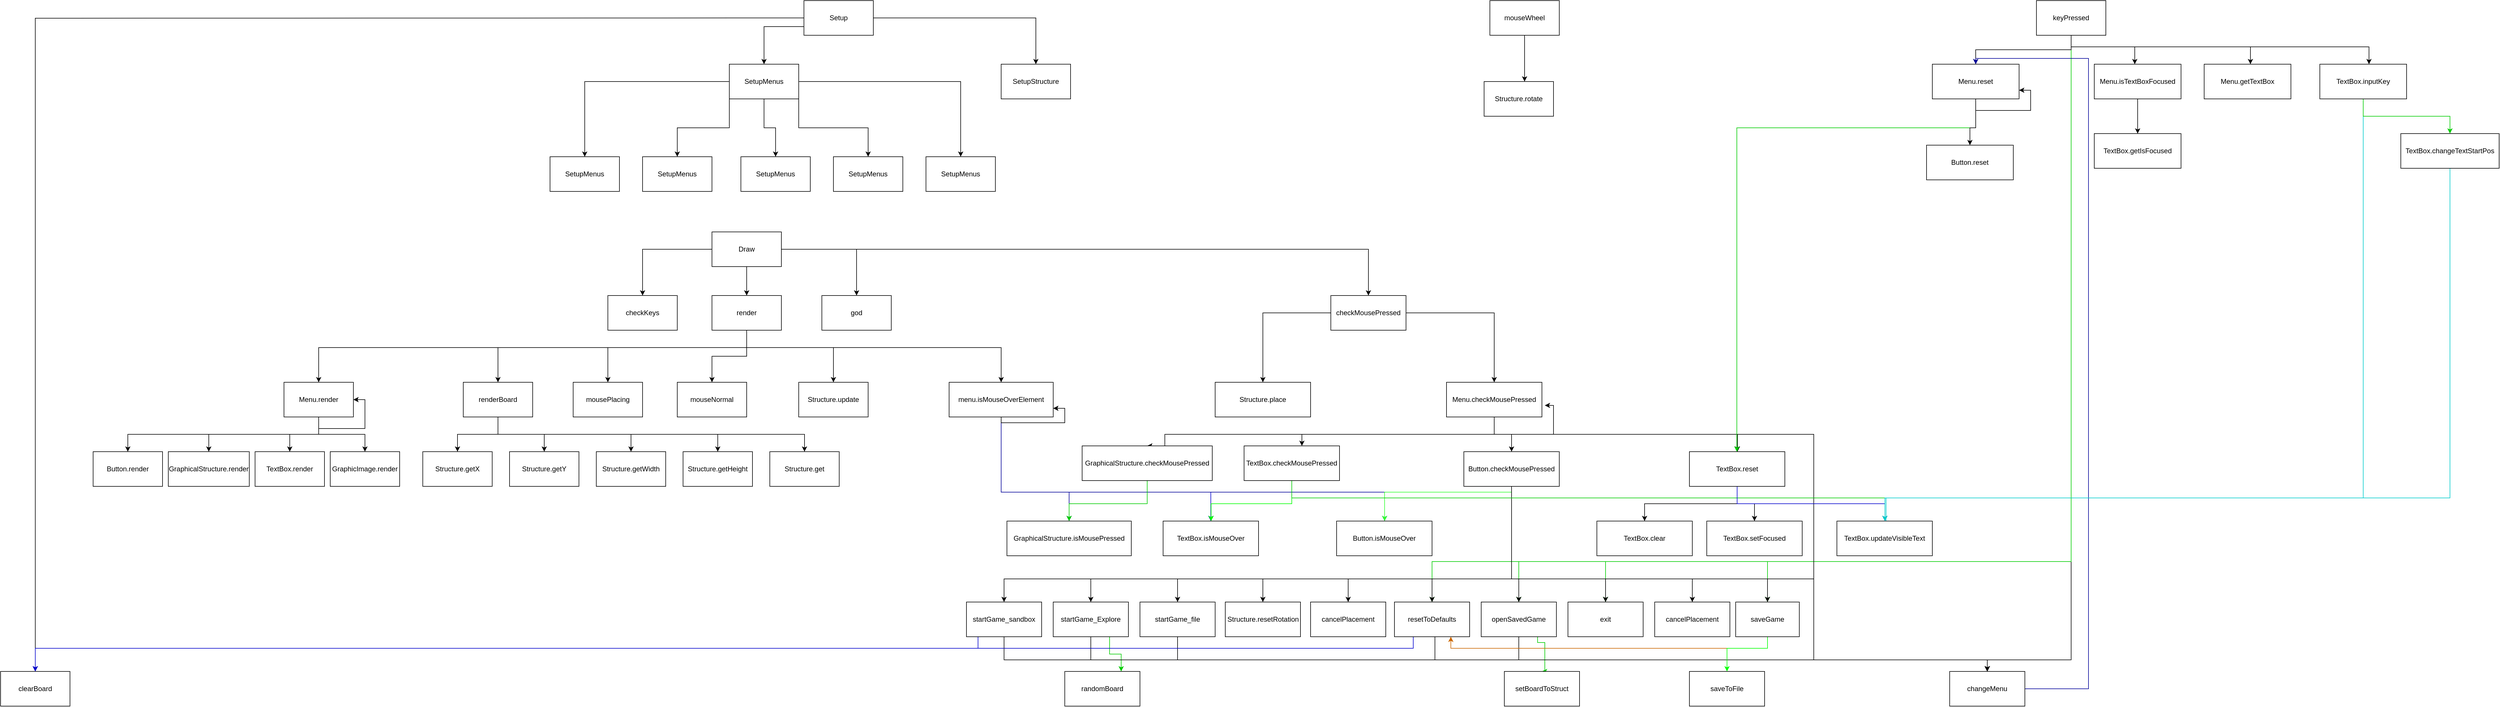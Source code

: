 <mxfile version="13.1.3" type="device"><diagram id="FEYh-2D3PkMYi2JvjGG2" name="Page-1"><mxGraphModel dx="155" dy="1930" grid="1" gridSize="10" guides="1" tooltips="1" connect="1" arrows="1" fold="1" page="1" pageScale="1" pageWidth="5000" pageHeight="1500" math="0" shadow="0"><root><mxCell id="0"/><mxCell id="1" parent="0"/><mxCell id="NGOPseoUH7jM2ER0Wwur-6" style="edgeStyle=orthogonalEdgeStyle;rounded=0;orthogonalLoop=1;jettySize=auto;html=1;exitX=0;exitY=0.5;exitDx=0;exitDy=0;entryX=0.5;entryY=0;entryDx=0;entryDy=0;" parent="1" target="NGOPseoUH7jM2ER0Wwur-5" edge="1"><mxGeometry relative="1" as="geometry"><mxPoint x="6730" y="170" as="sourcePoint"/><mxPoint x="5620" y="240" as="targetPoint"/></mxGeometry></mxCell><mxCell id="NGOPseoUH7jM2ER0Wwur-9" style="edgeStyle=orthogonalEdgeStyle;rounded=0;orthogonalLoop=1;jettySize=auto;html=1;exitX=0;exitY=0.75;exitDx=0;exitDy=0;" parent="1" source="NGOPseoUH7jM2ER0Wwur-1" target="NGOPseoUH7jM2ER0Wwur-7" edge="1"><mxGeometry relative="1" as="geometry"/></mxCell><mxCell id="NGOPseoUH7jM2ER0Wwur-10" style="edgeStyle=orthogonalEdgeStyle;rounded=0;orthogonalLoop=1;jettySize=auto;html=1;" parent="1" source="NGOPseoUH7jM2ER0Wwur-1" target="NGOPseoUH7jM2ER0Wwur-8" edge="1"><mxGeometry relative="1" as="geometry"/></mxCell><mxCell id="NGOPseoUH7jM2ER0Wwur-1" value="Setup" style="rounded=0;whiteSpace=wrap;html=1;" parent="1" vertex="1"><mxGeometry x="6729" y="140" width="120" height="60" as="geometry"/></mxCell><mxCell id="NGOPseoUH7jM2ER0Wwur-5" value="clearBoard" style="rounded=0;whiteSpace=wrap;html=1;" parent="1" vertex="1"><mxGeometry x="5340" y="1300" width="120" height="60" as="geometry"/></mxCell><mxCell id="NGOPseoUH7jM2ER0Wwur-16" style="edgeStyle=orthogonalEdgeStyle;rounded=0;orthogonalLoop=1;jettySize=auto;html=1;exitX=0;exitY=0.5;exitDx=0;exitDy=0;" parent="1" source="NGOPseoUH7jM2ER0Wwur-7" target="NGOPseoUH7jM2ER0Wwur-11" edge="1"><mxGeometry relative="1" as="geometry"/></mxCell><mxCell id="NGOPseoUH7jM2ER0Wwur-17" style="edgeStyle=orthogonalEdgeStyle;rounded=0;orthogonalLoop=1;jettySize=auto;html=1;exitX=0;exitY=1;exitDx=0;exitDy=0;" parent="1" source="NGOPseoUH7jM2ER0Wwur-7" target="NGOPseoUH7jM2ER0Wwur-12" edge="1"><mxGeometry relative="1" as="geometry"/></mxCell><mxCell id="NGOPseoUH7jM2ER0Wwur-18" style="edgeStyle=orthogonalEdgeStyle;rounded=0;orthogonalLoop=1;jettySize=auto;html=1;" parent="1" source="NGOPseoUH7jM2ER0Wwur-7" target="NGOPseoUH7jM2ER0Wwur-13" edge="1"><mxGeometry relative="1" as="geometry"/></mxCell><mxCell id="NGOPseoUH7jM2ER0Wwur-19" style="edgeStyle=orthogonalEdgeStyle;rounded=0;orthogonalLoop=1;jettySize=auto;html=1;exitX=1;exitY=1;exitDx=0;exitDy=0;entryX=0.5;entryY=0;entryDx=0;entryDy=0;" parent="1" source="NGOPseoUH7jM2ER0Wwur-7" target="NGOPseoUH7jM2ER0Wwur-14" edge="1"><mxGeometry relative="1" as="geometry"/></mxCell><mxCell id="NGOPseoUH7jM2ER0Wwur-20" style="edgeStyle=orthogonalEdgeStyle;rounded=0;orthogonalLoop=1;jettySize=auto;html=1;exitX=1;exitY=0.5;exitDx=0;exitDy=0;" parent="1" source="NGOPseoUH7jM2ER0Wwur-7" target="NGOPseoUH7jM2ER0Wwur-15" edge="1"><mxGeometry relative="1" as="geometry"/></mxCell><mxCell id="NGOPseoUH7jM2ER0Wwur-7" value="SetupMenus" style="rounded=0;whiteSpace=wrap;html=1;" parent="1" vertex="1"><mxGeometry x="6600" y="250" width="120" height="60" as="geometry"/></mxCell><mxCell id="NGOPseoUH7jM2ER0Wwur-8" value="SetupStructure" style="rounded=0;whiteSpace=wrap;html=1;" parent="1" vertex="1"><mxGeometry x="7070" y="250" width="120" height="60" as="geometry"/></mxCell><mxCell id="NGOPseoUH7jM2ER0Wwur-11" value="SetupMenus" style="rounded=0;whiteSpace=wrap;html=1;" parent="1" vertex="1"><mxGeometry x="6290" y="410" width="120" height="60" as="geometry"/></mxCell><mxCell id="NGOPseoUH7jM2ER0Wwur-12" value="SetupMenus" style="rounded=0;whiteSpace=wrap;html=1;" parent="1" vertex="1"><mxGeometry x="6450" y="410" width="120" height="60" as="geometry"/></mxCell><mxCell id="NGOPseoUH7jM2ER0Wwur-13" value="SetupMenus" style="rounded=0;whiteSpace=wrap;html=1;" parent="1" vertex="1"><mxGeometry x="6620" y="410" width="120" height="60" as="geometry"/></mxCell><mxCell id="NGOPseoUH7jM2ER0Wwur-14" value="SetupMenus" style="rounded=0;whiteSpace=wrap;html=1;" parent="1" vertex="1"><mxGeometry x="6780" y="410" width="120" height="60" as="geometry"/></mxCell><mxCell id="NGOPseoUH7jM2ER0Wwur-15" value="SetupMenus" style="rounded=0;whiteSpace=wrap;html=1;" parent="1" vertex="1"><mxGeometry x="6940" y="410" width="120" height="60" as="geometry"/></mxCell><mxCell id="NGOPseoUH7jM2ER0Wwur-23" style="edgeStyle=orthogonalEdgeStyle;rounded=0;orthogonalLoop=1;jettySize=auto;html=1;exitX=1;exitY=0.5;exitDx=0;exitDy=0;" parent="1" source="NGOPseoUH7jM2ER0Wwur-21" target="NGOPseoUH7jM2ER0Wwur-22" edge="1"><mxGeometry relative="1" as="geometry"/></mxCell><mxCell id="NGOPseoUH7jM2ER0Wwur-26" style="edgeStyle=orthogonalEdgeStyle;rounded=0;orthogonalLoop=1;jettySize=auto;html=1;entryX=0.5;entryY=0;entryDx=0;entryDy=0;" parent="1" source="NGOPseoUH7jM2ER0Wwur-21" target="NGOPseoUH7jM2ER0Wwur-25" edge="1"><mxGeometry relative="1" as="geometry"/></mxCell><mxCell id="NGOPseoUH7jM2ER0Wwur-27" style="edgeStyle=orthogonalEdgeStyle;rounded=0;orthogonalLoop=1;jettySize=auto;html=1;" parent="1" source="NGOPseoUH7jM2ER0Wwur-21" target="NGOPseoUH7jM2ER0Wwur-24" edge="1"><mxGeometry relative="1" as="geometry"/></mxCell><mxCell id="NGOPseoUH7jM2ER0Wwur-31" style="edgeStyle=orthogonalEdgeStyle;rounded=0;orthogonalLoop=1;jettySize=auto;html=1;entryX=0.5;entryY=0;entryDx=0;entryDy=0;" parent="1" source="NGOPseoUH7jM2ER0Wwur-21" target="NGOPseoUH7jM2ER0Wwur-30" edge="1"><mxGeometry relative="1" as="geometry"/></mxCell><mxCell id="NGOPseoUH7jM2ER0Wwur-21" value="Draw" style="rounded=0;whiteSpace=wrap;html=1;" parent="1" vertex="1"><mxGeometry x="6570" y="540" width="120" height="60" as="geometry"/></mxCell><mxCell id="NGOPseoUH7jM2ER0Wwur-57" style="edgeStyle=orthogonalEdgeStyle;rounded=0;orthogonalLoop=1;jettySize=auto;html=1;exitX=0;exitY=0.5;exitDx=0;exitDy=0;" parent="1" source="NGOPseoUH7jM2ER0Wwur-22" target="NGOPseoUH7jM2ER0Wwur-55" edge="1"><mxGeometry relative="1" as="geometry"/></mxCell><mxCell id="NGOPseoUH7jM2ER0Wwur-58" style="edgeStyle=orthogonalEdgeStyle;rounded=0;orthogonalLoop=1;jettySize=auto;html=1;entryX=0.5;entryY=0;entryDx=0;entryDy=0;" parent="1" source="NGOPseoUH7jM2ER0Wwur-22" target="NGOPseoUH7jM2ER0Wwur-54" edge="1"><mxGeometry relative="1" as="geometry"><mxPoint x="7800" y="690" as="targetPoint"/></mxGeometry></mxCell><mxCell id="NGOPseoUH7jM2ER0Wwur-22" value="checkMousePressed" style="rounded=0;whiteSpace=wrap;html=1;" parent="1" vertex="1"><mxGeometry x="7640" y="650" width="130" height="60" as="geometry"/></mxCell><mxCell id="NGOPseoUH7jM2ER0Wwur-38" style="edgeStyle=orthogonalEdgeStyle;rounded=0;orthogonalLoop=1;jettySize=auto;html=1;entryX=0.5;entryY=0;entryDx=0;entryDy=0;" parent="1" source="NGOPseoUH7jM2ER0Wwur-24" target="NGOPseoUH7jM2ER0Wwur-37" edge="1"><mxGeometry relative="1" as="geometry"><Array as="points"><mxPoint x="6630" y="740"/><mxPoint x="7070" y="740"/></Array></mxGeometry></mxCell><mxCell id="NGOPseoUH7jM2ER0Wwur-39" style="edgeStyle=orthogonalEdgeStyle;rounded=0;orthogonalLoop=1;jettySize=auto;html=1;entryX=0.5;entryY=0;entryDx=0;entryDy=0;" parent="1" source="NGOPseoUH7jM2ER0Wwur-24" target="NGOPseoUH7jM2ER0Wwur-33" edge="1"><mxGeometry relative="1" as="geometry"><Array as="points"><mxPoint x="6630" y="740"/><mxPoint x="6780" y="740"/></Array></mxGeometry></mxCell><mxCell id="NGOPseoUH7jM2ER0Wwur-40" style="edgeStyle=orthogonalEdgeStyle;rounded=0;orthogonalLoop=1;jettySize=auto;html=1;" parent="1" source="NGOPseoUH7jM2ER0Wwur-24" target="NGOPseoUH7jM2ER0Wwur-34" edge="1"><mxGeometry relative="1" as="geometry"/></mxCell><mxCell id="NGOPseoUH7jM2ER0Wwur-41" style="edgeStyle=orthogonalEdgeStyle;rounded=0;orthogonalLoop=1;jettySize=auto;html=1;" parent="1" source="NGOPseoUH7jM2ER0Wwur-24" target="NGOPseoUH7jM2ER0Wwur-36" edge="1"><mxGeometry relative="1" as="geometry"><Array as="points"><mxPoint x="6630" y="740"/><mxPoint x="6200" y="740"/></Array></mxGeometry></mxCell><mxCell id="NGOPseoUH7jM2ER0Wwur-42" style="edgeStyle=orthogonalEdgeStyle;rounded=0;orthogonalLoop=1;jettySize=auto;html=1;entryX=0.5;entryY=0;entryDx=0;entryDy=0;" parent="1" source="NGOPseoUH7jM2ER0Wwur-24" target="NGOPseoUH7jM2ER0Wwur-32" edge="1"><mxGeometry relative="1" as="geometry"><Array as="points"><mxPoint x="6630" y="740"/><mxPoint x="5890" y="740"/></Array></mxGeometry></mxCell><mxCell id="NGOPseoUH7jM2ER0Wwur-43" style="edgeStyle=orthogonalEdgeStyle;rounded=0;orthogonalLoop=1;jettySize=auto;html=1;" parent="1" source="NGOPseoUH7jM2ER0Wwur-24" target="NGOPseoUH7jM2ER0Wwur-35" edge="1"><mxGeometry relative="1" as="geometry"><Array as="points"><mxPoint x="6630" y="740"/><mxPoint x="6390" y="740"/></Array></mxGeometry></mxCell><mxCell id="NGOPseoUH7jM2ER0Wwur-24" value="render" style="rounded=0;whiteSpace=wrap;html=1;" parent="1" vertex="1"><mxGeometry x="6570" y="650" width="120" height="60" as="geometry"/></mxCell><mxCell id="NGOPseoUH7jM2ER0Wwur-25" value="checkKeys" style="rounded=0;whiteSpace=wrap;html=1;" parent="1" vertex="1"><mxGeometry x="6390" y="650" width="120" height="60" as="geometry"/></mxCell><mxCell id="NGOPseoUH7jM2ER0Wwur-125" style="edgeStyle=orthogonalEdgeStyle;rounded=0;orthogonalLoop=1;jettySize=auto;html=1;entryX=0.5;entryY=0;entryDx=0;entryDy=0;strokeColor=#000000;" parent="1" source="NGOPseoUH7jM2ER0Wwur-28" target="NGOPseoUH7jM2ER0Wwur-64" edge="1"><mxGeometry relative="1" as="geometry"><Array as="points"><mxPoint x="8920" y="1280"/><mxPoint x="8775" y="1280"/></Array></mxGeometry></mxCell><mxCell id="NGOPseoUH7jM2ER0Wwur-126" style="edgeStyle=orthogonalEdgeStyle;rounded=0;orthogonalLoop=1;jettySize=auto;html=1;strokeColor=#00CC00;" parent="1" source="NGOPseoUH7jM2ER0Wwur-28" target="NGOPseoUH7jM2ER0Wwur-85" edge="1"><mxGeometry relative="1" as="geometry"><Array as="points"><mxPoint x="8920" y="1110"/><mxPoint x="7965" y="1110"/></Array></mxGeometry></mxCell><mxCell id="NGOPseoUH7jM2ER0Wwur-127" style="edgeStyle=orthogonalEdgeStyle;rounded=0;orthogonalLoop=1;jettySize=auto;html=1;strokeColor=#00CC00;" parent="1" source="NGOPseoUH7jM2ER0Wwur-28" target="NGOPseoUH7jM2ER0Wwur-111" edge="1"><mxGeometry relative="1" as="geometry"><Array as="points"><mxPoint x="8920" y="1110"/><mxPoint x="8395" y="1110"/></Array></mxGeometry></mxCell><mxCell id="NGOPseoUH7jM2ER0Wwur-129" style="edgeStyle=orthogonalEdgeStyle;rounded=0;orthogonalLoop=1;jettySize=auto;html=1;strokeColor=#000000;" parent="1" source="NGOPseoUH7jM2ER0Wwur-28" target="NGOPseoUH7jM2ER0Wwur-128" edge="1"><mxGeometry relative="1" as="geometry"><Array as="points"><mxPoint x="8920" y="220"/><mxPoint x="9030" y="220"/></Array></mxGeometry></mxCell><mxCell id="NGOPseoUH7jM2ER0Wwur-131" style="edgeStyle=orthogonalEdgeStyle;rounded=0;orthogonalLoop=1;jettySize=auto;html=1;strokeColor=#000000;" parent="1" source="NGOPseoUH7jM2ER0Wwur-28" target="NGOPseoUH7jM2ER0Wwur-130" edge="1"><mxGeometry relative="1" as="geometry"><Array as="points"><mxPoint x="8920" y="220"/><mxPoint x="9230" y="220"/></Array></mxGeometry></mxCell><mxCell id="NGOPseoUH7jM2ER0Wwur-133" style="edgeStyle=orthogonalEdgeStyle;rounded=0;orthogonalLoop=1;jettySize=auto;html=1;strokeColor=#000000;" parent="1" source="NGOPseoUH7jM2ER0Wwur-28" target="NGOPseoUH7jM2ER0Wwur-132" edge="1"><mxGeometry relative="1" as="geometry"><Array as="points"><mxPoint x="8920" y="220"/><mxPoint x="9435" y="220"/></Array></mxGeometry></mxCell><mxCell id="NGOPseoUH7jM2ER0Wwur-134" style="edgeStyle=orthogonalEdgeStyle;rounded=0;orthogonalLoop=1;jettySize=auto;html=1;strokeColor=#00CC00;" parent="1" source="NGOPseoUH7jM2ER0Wwur-28" target="NGOPseoUH7jM2ER0Wwur-86" edge="1"><mxGeometry relative="1" as="geometry"><Array as="points"><mxPoint x="8920" y="1110"/><mxPoint x="8115" y="1110"/></Array></mxGeometry></mxCell><mxCell id="NGOPseoUH7jM2ER0Wwur-135" style="edgeStyle=orthogonalEdgeStyle;rounded=0;orthogonalLoop=1;jettySize=auto;html=1;strokeColor=#00CC00;" parent="1" source="NGOPseoUH7jM2ER0Wwur-28" target="NGOPseoUH7jM2ER0Wwur-90" edge="1"><mxGeometry relative="1" as="geometry"><Array as="points"><mxPoint x="8920" y="1110"/><mxPoint x="7815" y="1110"/></Array></mxGeometry></mxCell><mxCell id="NGOPseoUH7jM2ER0Wwur-139" style="edgeStyle=orthogonalEdgeStyle;rounded=0;orthogonalLoop=1;jettySize=auto;html=1;exitX=0.5;exitY=1;exitDx=0;exitDy=0;entryX=0.5;entryY=0;entryDx=0;entryDy=0;strokeColor=#000000;" parent="1" source="NGOPseoUH7jM2ER0Wwur-28" target="NGOPseoUH7jM2ER0Wwur-138" edge="1"><mxGeometry relative="1" as="geometry"/></mxCell><mxCell id="NGOPseoUH7jM2ER0Wwur-28" value="keyPressed" style="rounded=0;whiteSpace=wrap;html=1;" parent="1" vertex="1"><mxGeometry x="8860" y="140" width="120" height="60" as="geometry"/></mxCell><mxCell id="NGOPseoUH7jM2ER0Wwur-30" value="god" style="rounded=0;whiteSpace=wrap;html=1;" parent="1" vertex="1"><mxGeometry x="6760" y="650" width="120" height="60" as="geometry"/></mxCell><mxCell id="NGOPseoUH7jM2ER0Wwur-151" style="edgeStyle=orthogonalEdgeStyle;rounded=0;orthogonalLoop=1;jettySize=auto;html=1;strokeColor=#000000;" parent="1" source="NGOPseoUH7jM2ER0Wwur-32" target="NGOPseoUH7jM2ER0Wwur-149" edge="1"><mxGeometry relative="1" as="geometry"/></mxCell><mxCell id="NGOPseoUH7jM2ER0Wwur-152" style="edgeStyle=orthogonalEdgeStyle;rounded=0;orthogonalLoop=1;jettySize=auto;html=1;entryX=0.5;entryY=0;entryDx=0;entryDy=0;strokeColor=#000000;" parent="1" source="NGOPseoUH7jM2ER0Wwur-32" target="NGOPseoUH7jM2ER0Wwur-148" edge="1"><mxGeometry relative="1" as="geometry"/></mxCell><mxCell id="NGOPseoUH7jM2ER0Wwur-153" style="edgeStyle=orthogonalEdgeStyle;rounded=0;orthogonalLoop=1;jettySize=auto;html=1;strokeColor=#000000;" parent="1" source="NGOPseoUH7jM2ER0Wwur-32" target="NGOPseoUH7jM2ER0Wwur-147" edge="1"><mxGeometry relative="1" as="geometry"><Array as="points"><mxPoint x="5890" y="890"/><mxPoint x="5700" y="890"/></Array></mxGeometry></mxCell><mxCell id="NGOPseoUH7jM2ER0Wwur-154" style="edgeStyle=orthogonalEdgeStyle;rounded=0;orthogonalLoop=1;jettySize=auto;html=1;strokeColor=#000000;" parent="1" source="NGOPseoUH7jM2ER0Wwur-32" target="NGOPseoUH7jM2ER0Wwur-150" edge="1"><mxGeometry relative="1" as="geometry"><Array as="points"><mxPoint x="5890" y="890"/><mxPoint x="5560" y="890"/></Array></mxGeometry></mxCell><mxCell id="NGOPseoUH7jM2ER0Wwur-32" value="Menu.render" style="rounded=0;whiteSpace=wrap;html=1;" parent="1" vertex="1"><mxGeometry x="5830" y="800" width="120" height="60" as="geometry"/></mxCell><mxCell id="NGOPseoUH7jM2ER0Wwur-33" value="Structure.update" style="rounded=0;whiteSpace=wrap;html=1;" parent="1" vertex="1"><mxGeometry x="6720" y="800" width="120" height="60" as="geometry"/></mxCell><mxCell id="NGOPseoUH7jM2ER0Wwur-34" value="mouseNormal" style="rounded=0;whiteSpace=wrap;html=1;" parent="1" vertex="1"><mxGeometry x="6510" y="800" width="120" height="60" as="geometry"/></mxCell><mxCell id="NGOPseoUH7jM2ER0Wwur-35" value="mousePlacing" style="rounded=0;whiteSpace=wrap;html=1;" parent="1" vertex="1"><mxGeometry x="6330" y="800" width="120" height="60" as="geometry"/></mxCell><mxCell id="NGOPseoUH7jM2ER0Wwur-49" style="edgeStyle=orthogonalEdgeStyle;rounded=0;orthogonalLoop=1;jettySize=auto;html=1;" parent="1" source="NGOPseoUH7jM2ER0Wwur-36" target="NGOPseoUH7jM2ER0Wwur-44" edge="1"><mxGeometry relative="1" as="geometry"/></mxCell><mxCell id="NGOPseoUH7jM2ER0Wwur-50" style="edgeStyle=orthogonalEdgeStyle;rounded=0;orthogonalLoop=1;jettySize=auto;html=1;entryX=0.5;entryY=0;entryDx=0;entryDy=0;" parent="1" source="NGOPseoUH7jM2ER0Wwur-36" target="NGOPseoUH7jM2ER0Wwur-45" edge="1"><mxGeometry relative="1" as="geometry"/></mxCell><mxCell id="NGOPseoUH7jM2ER0Wwur-51" style="edgeStyle=orthogonalEdgeStyle;rounded=0;orthogonalLoop=1;jettySize=auto;html=1;" parent="1" source="NGOPseoUH7jM2ER0Wwur-36" target="NGOPseoUH7jM2ER0Wwur-46" edge="1"><mxGeometry relative="1" as="geometry"><Array as="points"><mxPoint x="6200" y="890"/><mxPoint x="6430" y="890"/></Array></mxGeometry></mxCell><mxCell id="NGOPseoUH7jM2ER0Wwur-52" style="edgeStyle=orthogonalEdgeStyle;rounded=0;orthogonalLoop=1;jettySize=auto;html=1;" parent="1" source="NGOPseoUH7jM2ER0Wwur-36" target="NGOPseoUH7jM2ER0Wwur-47" edge="1"><mxGeometry relative="1" as="geometry"><Array as="points"><mxPoint x="6200" y="890"/><mxPoint x="6580" y="890"/></Array></mxGeometry></mxCell><mxCell id="NGOPseoUH7jM2ER0Wwur-53" style="edgeStyle=orthogonalEdgeStyle;rounded=0;orthogonalLoop=1;jettySize=auto;html=1;entryX=0.5;entryY=0;entryDx=0;entryDy=0;" parent="1" source="NGOPseoUH7jM2ER0Wwur-36" target="NGOPseoUH7jM2ER0Wwur-48" edge="1"><mxGeometry relative="1" as="geometry"><Array as="points"><mxPoint x="6200" y="890"/><mxPoint x="6730" y="890"/></Array></mxGeometry></mxCell><mxCell id="NGOPseoUH7jM2ER0Wwur-36" value="renderBoard" style="rounded=0;whiteSpace=wrap;html=1;" parent="1" vertex="1"><mxGeometry x="6140" y="800" width="120" height="60" as="geometry"/></mxCell><mxCell id="NGOPseoUH7jM2ER0Wwur-72" style="edgeStyle=orthogonalEdgeStyle;rounded=0;orthogonalLoop=1;jettySize=auto;html=1;entryX=0.5;entryY=0;entryDx=0;entryDy=0;strokeColor=#000099;" parent="1" source="NGOPseoUH7jM2ER0Wwur-37" target="NGOPseoUH7jM2ER0Wwur-70" edge="1"><mxGeometry relative="1" as="geometry"><Array as="points"><mxPoint x="7070" y="990"/><mxPoint x="7187" y="990"/></Array></mxGeometry></mxCell><mxCell id="NGOPseoUH7jM2ER0Wwur-75" style="edgeStyle=orthogonalEdgeStyle;rounded=0;orthogonalLoop=1;jettySize=auto;html=1;entryX=0.5;entryY=0;entryDx=0;entryDy=0;strokeColor=#0000CC;" parent="1" source="NGOPseoUH7jM2ER0Wwur-37" target="NGOPseoUH7jM2ER0Wwur-73" edge="1"><mxGeometry relative="1" as="geometry"><Array as="points"><mxPoint x="7070" y="990"/><mxPoint x="7433" y="990"/></Array></mxGeometry></mxCell><mxCell id="NGOPseoUH7jM2ER0Wwur-78" style="edgeStyle=orthogonalEdgeStyle;rounded=0;orthogonalLoop=1;jettySize=auto;html=1;strokeColor=#000099;" parent="1" source="NGOPseoUH7jM2ER0Wwur-37" target="NGOPseoUH7jM2ER0Wwur-76" edge="1"><mxGeometry relative="1" as="geometry"><Array as="points"><mxPoint x="7070" y="990"/><mxPoint x="7733" y="990"/></Array></mxGeometry></mxCell><mxCell id="NGOPseoUH7jM2ER0Wwur-37" value="menu.isMouseOverElement" style="rounded=0;whiteSpace=wrap;html=1;" parent="1" vertex="1"><mxGeometry x="6980" y="800" width="180" height="60" as="geometry"/></mxCell><mxCell id="NGOPseoUH7jM2ER0Wwur-44" value="Structure.getX" style="rounded=0;whiteSpace=wrap;html=1;" parent="1" vertex="1"><mxGeometry x="6070" y="920" width="120" height="60" as="geometry"/></mxCell><mxCell id="NGOPseoUH7jM2ER0Wwur-45" value="Structure.getY" style="rounded=0;whiteSpace=wrap;html=1;" parent="1" vertex="1"><mxGeometry x="6220" y="920" width="120" height="60" as="geometry"/></mxCell><mxCell id="NGOPseoUH7jM2ER0Wwur-46" value="Structure.getWidth&lt;span style=&quot;color: rgba(0 , 0 , 0 , 0) ; font-family: monospace ; font-size: 0px&quot;&gt;%3CmxGraphModel%3E%3Croot%3E%3CmxCell%20id%3D%220%22%2F%3E%3CmxCell%20id%3D%221%22%20parent%3D%220%22%2F%3E%3CmxCell%20id%3D%222%22%20value%3D%22Structure.getX%22%20style%3D%22rounded%3D0%3BwhiteSpace%3Dwrap%3Bhtml%3D1%3B%22%20vertex%3D%221%22%20parent%3D%221%22%3E%3CmxGeometry%20x%3D%229350%22%20y%3D%22980%22%20width%3D%22120%22%20height%3D%2260%22%20as%3D%22geometry%22%2F%3E%3C%2FmxCell%3E%3C%2Froot%3E%3C%2FmxGraphModel%3E&lt;/span&gt;" style="rounded=0;whiteSpace=wrap;html=1;" parent="1" vertex="1"><mxGeometry x="6370" y="920" width="120" height="60" as="geometry"/></mxCell><mxCell id="NGOPseoUH7jM2ER0Wwur-47" value="Structure.getHeight" style="rounded=0;whiteSpace=wrap;html=1;" parent="1" vertex="1"><mxGeometry x="6520" y="920" width="120" height="60" as="geometry"/></mxCell><mxCell id="NGOPseoUH7jM2ER0Wwur-48" value="Structure.get" style="rounded=0;whiteSpace=wrap;html=1;" parent="1" vertex="1"><mxGeometry x="6670" y="920" width="120" height="60" as="geometry"/></mxCell><mxCell id="NGOPseoUH7jM2ER0Wwur-61" style="edgeStyle=orthogonalEdgeStyle;rounded=0;orthogonalLoop=1;jettySize=auto;html=1;" parent="1" source="NGOPseoUH7jM2ER0Wwur-54" edge="1"><mxGeometry relative="1" as="geometry"><mxPoint x="8010" y="840" as="targetPoint"/><Array as="points"><mxPoint x="7923" y="890"/><mxPoint x="8025" y="890"/><mxPoint x="8025" y="840"/></Array></mxGeometry></mxCell><mxCell id="NGOPseoUH7jM2ER0Wwur-65" style="edgeStyle=orthogonalEdgeStyle;rounded=0;orthogonalLoop=1;jettySize=auto;html=1;" parent="1" source="NGOPseoUH7jM2ER0Wwur-54" target="NGOPseoUH7jM2ER0Wwur-64" edge="1"><mxGeometry relative="1" as="geometry"><Array as="points"><mxPoint x="7923" y="890"/><mxPoint x="8475" y="890"/><mxPoint x="8475" y="1280"/><mxPoint x="8775" y="1280"/></Array></mxGeometry></mxCell><mxCell id="NGOPseoUH7jM2ER0Wwur-66" style="edgeStyle=orthogonalEdgeStyle;rounded=0;orthogonalLoop=1;jettySize=auto;html=1;" parent="1" source="NGOPseoUH7jM2ER0Wwur-54" target="NGOPseoUH7jM2ER0Wwur-63" edge="1"><mxGeometry relative="1" as="geometry"><Array as="points"><mxPoint x="7923" y="890"/><mxPoint x="8343" y="890"/></Array></mxGeometry></mxCell><mxCell id="NGOPseoUH7jM2ER0Wwur-67" style="edgeStyle=orthogonalEdgeStyle;rounded=0;orthogonalLoop=1;jettySize=auto;html=1;entryX=0.5;entryY=0;entryDx=0;entryDy=0;" parent="1" source="NGOPseoUH7jM2ER0Wwur-54" target="NGOPseoUH7jM2ER0Wwur-60" edge="1"><mxGeometry relative="1" as="geometry"/></mxCell><mxCell id="NGOPseoUH7jM2ER0Wwur-68" style="edgeStyle=orthogonalEdgeStyle;rounded=0;orthogonalLoop=1;jettySize=auto;html=1;" parent="1" source="NGOPseoUH7jM2ER0Wwur-54" target="NGOPseoUH7jM2ER0Wwur-62" edge="1"><mxGeometry relative="1" as="geometry"><Array as="points"><mxPoint x="7923" y="890"/><mxPoint x="7590" y="890"/></Array></mxGeometry></mxCell><mxCell id="NGOPseoUH7jM2ER0Wwur-69" style="edgeStyle=orthogonalEdgeStyle;rounded=0;orthogonalLoop=1;jettySize=auto;html=1;entryX=0.5;entryY=0;entryDx=0;entryDy=0;" parent="1" source="NGOPseoUH7jM2ER0Wwur-54" target="NGOPseoUH7jM2ER0Wwur-59" edge="1"><mxGeometry relative="1" as="geometry"><Array as="points"><mxPoint x="7923" y="890"/><mxPoint x="7353" y="890"/></Array></mxGeometry></mxCell><mxCell id="NGOPseoUH7jM2ER0Wwur-54" value="Menu.checkMousePressed" style="rounded=0;whiteSpace=wrap;html=1;" parent="1" vertex="1"><mxGeometry x="7840" y="800" width="165" height="60" as="geometry"/></mxCell><mxCell id="NGOPseoUH7jM2ER0Wwur-55" value="Structure.place" style="rounded=0;whiteSpace=wrap;html=1;" parent="1" vertex="1"><mxGeometry x="7440" y="800" width="165" height="60" as="geometry"/></mxCell><mxCell id="NGOPseoUH7jM2ER0Wwur-71" style="edgeStyle=orthogonalEdgeStyle;rounded=0;orthogonalLoop=1;jettySize=auto;html=1;entryX=0.5;entryY=0;entryDx=0;entryDy=0;fillColor=#d5e8d4;strokeColor=#00CC00;" parent="1" source="NGOPseoUH7jM2ER0Wwur-59" target="NGOPseoUH7jM2ER0Wwur-70" edge="1"><mxGeometry relative="1" as="geometry"><Array as="points"><mxPoint x="7323" y="1010"/><mxPoint x="7187" y="1010"/></Array></mxGeometry></mxCell><mxCell id="NGOPseoUH7jM2ER0Wwur-59" value="GraphicalStructure.checkMousePressed" style="rounded=0;whiteSpace=wrap;html=1;" parent="1" vertex="1"><mxGeometry x="7210" y="910" width="225" height="60" as="geometry"/></mxCell><mxCell id="NGOPseoUH7jM2ER0Wwur-77" style="edgeStyle=orthogonalEdgeStyle;rounded=0;orthogonalLoop=1;jettySize=auto;html=1;strokeColor=#33FF33;" parent="1" source="NGOPseoUH7jM2ER0Wwur-60" target="NGOPseoUH7jM2ER0Wwur-76" edge="1"><mxGeometry relative="1" as="geometry"><Array as="points"><mxPoint x="7953" y="990"/><mxPoint x="7733" y="990"/></Array></mxGeometry></mxCell><mxCell id="NGOPseoUH7jM2ER0Wwur-93" style="edgeStyle=orthogonalEdgeStyle;rounded=0;orthogonalLoop=1;jettySize=auto;html=1;" parent="1" source="NGOPseoUH7jM2ER0Wwur-60" target="NGOPseoUH7jM2ER0Wwur-91" edge="1"><mxGeometry relative="1" as="geometry"><Array as="points"><mxPoint x="7953" y="1140"/><mxPoint x="8265" y="1140"/></Array></mxGeometry></mxCell><mxCell id="NGOPseoUH7jM2ER0Wwur-94" style="edgeStyle=orthogonalEdgeStyle;rounded=0;orthogonalLoop=1;jettySize=auto;html=1;" parent="1" source="NGOPseoUH7jM2ER0Wwur-60" target="NGOPseoUH7jM2ER0Wwur-86" edge="1"><mxGeometry relative="1" as="geometry"><Array as="points"><mxPoint x="7953" y="1140"/><mxPoint x="8115" y="1140"/></Array></mxGeometry></mxCell><mxCell id="NGOPseoUH7jM2ER0Wwur-95" style="edgeStyle=orthogonalEdgeStyle;rounded=0;orthogonalLoop=1;jettySize=auto;html=1;entryX=0.5;entryY=0;entryDx=0;entryDy=0;" parent="1" source="NGOPseoUH7jM2ER0Wwur-60" target="NGOPseoUH7jM2ER0Wwur-85" edge="1"><mxGeometry relative="1" as="geometry"><Array as="points"><mxPoint x="7953" y="1140"/><mxPoint x="7965" y="1140"/></Array></mxGeometry></mxCell><mxCell id="NGOPseoUH7jM2ER0Wwur-96" style="edgeStyle=orthogonalEdgeStyle;rounded=0;orthogonalLoop=1;jettySize=auto;html=1;" parent="1" source="NGOPseoUH7jM2ER0Wwur-60" target="NGOPseoUH7jM2ER0Wwur-90" edge="1"><mxGeometry relative="1" as="geometry"><Array as="points"><mxPoint x="7953" y="1140"/><mxPoint x="7815" y="1140"/></Array></mxGeometry></mxCell><mxCell id="NGOPseoUH7jM2ER0Wwur-97" style="edgeStyle=orthogonalEdgeStyle;rounded=0;orthogonalLoop=1;jettySize=auto;html=1;entryX=0.5;entryY=0;entryDx=0;entryDy=0;" parent="1" source="NGOPseoUH7jM2ER0Wwur-60" target="NGOPseoUH7jM2ER0Wwur-84" edge="1"><mxGeometry relative="1" as="geometry"><Array as="points"><mxPoint x="7953" y="1140"/><mxPoint x="7670" y="1140"/></Array></mxGeometry></mxCell><mxCell id="NGOPseoUH7jM2ER0Wwur-98" style="edgeStyle=orthogonalEdgeStyle;rounded=0;orthogonalLoop=1;jettySize=auto;html=1;entryX=0.5;entryY=0;entryDx=0;entryDy=0;" parent="1" source="NGOPseoUH7jM2ER0Wwur-60" target="NGOPseoUH7jM2ER0Wwur-83" edge="1"><mxGeometry relative="1" as="geometry"><Array as="points"><mxPoint x="7953" y="1140"/><mxPoint x="7523" y="1140"/></Array></mxGeometry></mxCell><mxCell id="NGOPseoUH7jM2ER0Wwur-99" style="edgeStyle=orthogonalEdgeStyle;rounded=0;orthogonalLoop=1;jettySize=auto;html=1;entryX=0.5;entryY=0;entryDx=0;entryDy=0;" parent="1" source="NGOPseoUH7jM2ER0Wwur-60" target="NGOPseoUH7jM2ER0Wwur-89" edge="1"><mxGeometry relative="1" as="geometry"><Array as="points"><mxPoint x="7953" y="1140"/><mxPoint x="7375" y="1140"/></Array></mxGeometry></mxCell><mxCell id="NGOPseoUH7jM2ER0Wwur-100" style="edgeStyle=orthogonalEdgeStyle;rounded=0;orthogonalLoop=1;jettySize=auto;html=1;" parent="1" source="NGOPseoUH7jM2ER0Wwur-60" target="NGOPseoUH7jM2ER0Wwur-87" edge="1"><mxGeometry relative="1" as="geometry"><Array as="points"><mxPoint x="7953" y="1140"/><mxPoint x="7225" y="1140"/></Array></mxGeometry></mxCell><mxCell id="NGOPseoUH7jM2ER0Wwur-101" style="edgeStyle=orthogonalEdgeStyle;rounded=0;orthogonalLoop=1;jettySize=auto;html=1;entryX=0.5;entryY=0;entryDx=0;entryDy=0;" parent="1" source="NGOPseoUH7jM2ER0Wwur-60" target="NGOPseoUH7jM2ER0Wwur-88" edge="1"><mxGeometry relative="1" as="geometry"><Array as="points"><mxPoint x="7953" y="1140"/><mxPoint x="7075" y="1140"/></Array></mxGeometry></mxCell><mxCell id="NGOPseoUH7jM2ER0Wwur-102" style="edgeStyle=orthogonalEdgeStyle;rounded=0;orthogonalLoop=1;jettySize=auto;html=1;entryX=0.5;entryY=0;entryDx=0;entryDy=0;" parent="1" source="NGOPseoUH7jM2ER0Wwur-60" target="NGOPseoUH7jM2ER0Wwur-64" edge="1"><mxGeometry relative="1" as="geometry"><Array as="points"><mxPoint x="7953" y="1140"/><mxPoint x="8475" y="1140"/><mxPoint x="8475" y="1280"/><mxPoint x="8775" y="1280"/></Array></mxGeometry></mxCell><mxCell id="NGOPseoUH7jM2ER0Wwur-112" style="edgeStyle=orthogonalEdgeStyle;rounded=0;orthogonalLoop=1;jettySize=auto;html=1;" parent="1" source="NGOPseoUH7jM2ER0Wwur-60" target="NGOPseoUH7jM2ER0Wwur-111" edge="1"><mxGeometry relative="1" as="geometry"><Array as="points"><mxPoint x="7953" y="1140"/><mxPoint x="8395" y="1140"/></Array></mxGeometry></mxCell><mxCell id="NGOPseoUH7jM2ER0Wwur-60" value="Button.checkMousePressed" style="rounded=0;whiteSpace=wrap;html=1;" parent="1" vertex="1"><mxGeometry x="7870" y="920" width="165" height="60" as="geometry"/></mxCell><mxCell id="NGOPseoUH7jM2ER0Wwur-74" style="edgeStyle=orthogonalEdgeStyle;rounded=0;orthogonalLoop=1;jettySize=auto;html=1;strokeColor=#00FF00;" parent="1" source="NGOPseoUH7jM2ER0Wwur-62" target="NGOPseoUH7jM2ER0Wwur-73" edge="1"><mxGeometry relative="1" as="geometry"><Array as="points"><mxPoint x="7573" y="1010"/><mxPoint x="7433" y="1010"/></Array></mxGeometry></mxCell><mxCell id="eKvd5RfZUxNzUd9bVEqJ-3" style="edgeStyle=orthogonalEdgeStyle;rounded=0;orthogonalLoop=1;jettySize=auto;html=1;strokeColor=#00CC00;" edge="1" parent="1" source="NGOPseoUH7jM2ER0Wwur-62" target="eKvd5RfZUxNzUd9bVEqJ-1"><mxGeometry relative="1" as="geometry"><Array as="points"><mxPoint x="7573" y="1000"/><mxPoint x="8598" y="1000"/></Array></mxGeometry></mxCell><mxCell id="NGOPseoUH7jM2ER0Wwur-62" value="TextBox.checkMousePressed" style="rounded=0;whiteSpace=wrap;html=1;" parent="1" vertex="1"><mxGeometry x="7490" y="910" width="165" height="60" as="geometry"/></mxCell><mxCell id="NGOPseoUH7jM2ER0Wwur-81" style="edgeStyle=orthogonalEdgeStyle;rounded=0;orthogonalLoop=1;jettySize=auto;html=1;entryX=0.5;entryY=0;entryDx=0;entryDy=0;" parent="1" source="NGOPseoUH7jM2ER0Wwur-63" target="NGOPseoUH7jM2ER0Wwur-80" edge="1"><mxGeometry relative="1" as="geometry"/></mxCell><mxCell id="NGOPseoUH7jM2ER0Wwur-82" style="edgeStyle=orthogonalEdgeStyle;rounded=0;orthogonalLoop=1;jettySize=auto;html=1;entryX=0.5;entryY=0;entryDx=0;entryDy=0;" parent="1" source="NGOPseoUH7jM2ER0Wwur-63" target="NGOPseoUH7jM2ER0Wwur-79" edge="1"><mxGeometry relative="1" as="geometry"><Array as="points"><mxPoint x="8343" y="1010"/><mxPoint x="8183" y="1010"/></Array></mxGeometry></mxCell><mxCell id="eKvd5RfZUxNzUd9bVEqJ-2" style="edgeStyle=orthogonalEdgeStyle;rounded=0;orthogonalLoop=1;jettySize=auto;html=1;fillColor=#dae8fc;strokeColor=#0000CC;" edge="1" parent="1" source="NGOPseoUH7jM2ER0Wwur-63" target="eKvd5RfZUxNzUd9bVEqJ-1"><mxGeometry relative="1" as="geometry"><Array as="points"><mxPoint x="8343" y="1010"/><mxPoint x="8598" y="1010"/></Array></mxGeometry></mxCell><mxCell id="NGOPseoUH7jM2ER0Wwur-63" value="TextBox.reset" style="rounded=0;whiteSpace=wrap;html=1;" parent="1" vertex="1"><mxGeometry x="8260" y="920" width="165" height="60" as="geometry"/></mxCell><mxCell id="NGOPseoUH7jM2ER0Wwur-144" style="edgeStyle=orthogonalEdgeStyle;rounded=0;orthogonalLoop=1;jettySize=auto;html=1;entryX=0.5;entryY=0;entryDx=0;entryDy=0;strokeColor=#000099;" parent="1" source="NGOPseoUH7jM2ER0Wwur-64" target="NGOPseoUH7jM2ER0Wwur-138" edge="1"><mxGeometry relative="1" as="geometry"><Array as="points"><mxPoint x="8950" y="1330"/><mxPoint x="8950" y="240"/><mxPoint x="8755" y="240"/></Array></mxGeometry></mxCell><mxCell id="NGOPseoUH7jM2ER0Wwur-64" value="changeMenu" style="rounded=0;whiteSpace=wrap;html=1;" parent="1" vertex="1"><mxGeometry x="8710" y="1300" width="130" height="60" as="geometry"/></mxCell><mxCell id="NGOPseoUH7jM2ER0Wwur-70" value="GraphicalStructure.isMousePressed" style="rounded=0;whiteSpace=wrap;html=1;" parent="1" vertex="1"><mxGeometry x="7080" y="1040" width="215" height="60" as="geometry"/></mxCell><mxCell id="NGOPseoUH7jM2ER0Wwur-73" value="TextBox.isMouseOver" style="rounded=0;whiteSpace=wrap;html=1;" parent="1" vertex="1"><mxGeometry x="7350" y="1040" width="165" height="60" as="geometry"/></mxCell><mxCell id="NGOPseoUH7jM2ER0Wwur-76" value="Button.isMouseOver" style="rounded=0;whiteSpace=wrap;html=1;" parent="1" vertex="1"><mxGeometry x="7650" y="1040" width="165" height="60" as="geometry"/></mxCell><mxCell id="NGOPseoUH7jM2ER0Wwur-79" value="TextBox.clear" style="rounded=0;whiteSpace=wrap;html=1;" parent="1" vertex="1"><mxGeometry x="8100" y="1040" width="165" height="60" as="geometry"/></mxCell><mxCell id="NGOPseoUH7jM2ER0Wwur-80" value="TextBox.setFocused" style="rounded=0;whiteSpace=wrap;html=1;" parent="1" vertex="1"><mxGeometry x="8290" y="1040" width="165" height="60" as="geometry"/></mxCell><mxCell id="NGOPseoUH7jM2ER0Wwur-83" value="Structure.resetRotation" style="rounded=0;whiteSpace=wrap;html=1;" parent="1" vertex="1"><mxGeometry x="7457.5" y="1180" width="130" height="60" as="geometry"/></mxCell><mxCell id="NGOPseoUH7jM2ER0Wwur-84" value="cancelPlacement" style="rounded=0;whiteSpace=wrap;html=1;" parent="1" vertex="1"><mxGeometry x="7605" y="1180" width="130" height="60" as="geometry"/></mxCell><mxCell id="NGOPseoUH7jM2ER0Wwur-108" style="edgeStyle=orthogonalEdgeStyle;rounded=0;orthogonalLoop=1;jettySize=auto;html=1;entryX=0.5;entryY=0;entryDx=0;entryDy=0;" parent="1" source="NGOPseoUH7jM2ER0Wwur-85" target="NGOPseoUH7jM2ER0Wwur-64" edge="1"><mxGeometry relative="1" as="geometry"><Array as="points"><mxPoint x="7965" y="1280"/><mxPoint x="8775" y="1280"/></Array></mxGeometry></mxCell><mxCell id="NGOPseoUH7jM2ER0Wwur-119" style="edgeStyle=orthogonalEdgeStyle;rounded=0;orthogonalLoop=1;jettySize=auto;html=1;exitX=0.75;exitY=1;exitDx=0;exitDy=0;entryX=0.5;entryY=0;entryDx=0;entryDy=0;strokeColor=#00CC00;" parent="1" source="NGOPseoUH7jM2ER0Wwur-85" target="NGOPseoUH7jM2ER0Wwur-116" edge="1"><mxGeometry relative="1" as="geometry"><Array as="points"><mxPoint x="7998" y="1250"/><mxPoint x="8010" y="1250"/><mxPoint x="8010" y="1300"/></Array></mxGeometry></mxCell><mxCell id="NGOPseoUH7jM2ER0Wwur-85" value="openSavedGame&lt;span style=&quot;color: rgba(0 , 0 , 0 , 0) ; font-family: monospace ; font-size: 0px&quot;&gt;%3CmxGraphModel%3E%3Croot%3E%3CmxCell%20id%3D%220%22%2F%3E%3CmxCell%20id%3D%221%22%20parent%3D%220%22%2F%3E%3CmxCell%20id%3D%222%22%20value%3D%22cancelPlacement%22%20style%3D%22rounded%3D0%3BwhiteSpace%3Dwrap%3Bhtml%3D1%3B%22%20vertex%3D%221%22%20parent%3D%221%22%3E%3CmxGeometry%20x%3D%2211085%22%20y%3D%221250%22%20width%3D%22130%22%20height%3D%2260%22%20as%3D%22geometry%22%2F%3E%3C%2FmxCell%3E%3C%2Froot%3E%3C%2FmxGraphModel%3E&lt;/span&gt;" style="rounded=0;whiteSpace=wrap;html=1;" parent="1" vertex="1"><mxGeometry x="7900" y="1180" width="130" height="60" as="geometry"/></mxCell><mxCell id="NGOPseoUH7jM2ER0Wwur-86" value="exit" style="rounded=0;whiteSpace=wrap;html=1;" parent="1" vertex="1"><mxGeometry x="8050" y="1180" width="130" height="60" as="geometry"/></mxCell><mxCell id="NGOPseoUH7jM2ER0Wwur-104" style="edgeStyle=orthogonalEdgeStyle;rounded=0;orthogonalLoop=1;jettySize=auto;html=1;" parent="1" source="NGOPseoUH7jM2ER0Wwur-87" edge="1"><mxGeometry relative="1" as="geometry"><mxPoint x="8775" y="1300" as="targetPoint"/><Array as="points"><mxPoint x="7225" y="1280"/><mxPoint x="8775" y="1280"/></Array></mxGeometry></mxCell><mxCell id="NGOPseoUH7jM2ER0Wwur-122" style="edgeStyle=orthogonalEdgeStyle;rounded=0;orthogonalLoop=1;jettySize=auto;html=1;exitX=0.75;exitY=1;exitDx=0;exitDy=0;entryX=0.75;entryY=0;entryDx=0;entryDy=0;strokeColor=#00CC00;" parent="1" source="NGOPseoUH7jM2ER0Wwur-87" target="NGOPseoUH7jM2ER0Wwur-121" edge="1"><mxGeometry relative="1" as="geometry"/></mxCell><mxCell id="NGOPseoUH7jM2ER0Wwur-87" value="startGame_Explore" style="rounded=0;whiteSpace=wrap;html=1;" parent="1" vertex="1"><mxGeometry x="7160" y="1180" width="130" height="60" as="geometry"/></mxCell><mxCell id="NGOPseoUH7jM2ER0Wwur-105" style="edgeStyle=orthogonalEdgeStyle;rounded=0;orthogonalLoop=1;jettySize=auto;html=1;entryX=0.5;entryY=0;entryDx=0;entryDy=0;" parent="1" source="NGOPseoUH7jM2ER0Wwur-88" target="NGOPseoUH7jM2ER0Wwur-64" edge="1"><mxGeometry relative="1" as="geometry"><Array as="points"><mxPoint x="7075" y="1280"/><mxPoint x="8775" y="1280"/></Array></mxGeometry></mxCell><mxCell id="NGOPseoUH7jM2ER0Wwur-120" style="edgeStyle=orthogonalEdgeStyle;rounded=0;orthogonalLoop=1;jettySize=auto;html=1;strokeColor=#0000CC;" parent="1" source="NGOPseoUH7jM2ER0Wwur-88" target="NGOPseoUH7jM2ER0Wwur-5" edge="1"><mxGeometry relative="1" as="geometry"><Array as="points"><mxPoint x="7030" y="1260"/><mxPoint x="5400" y="1260"/></Array></mxGeometry></mxCell><mxCell id="NGOPseoUH7jM2ER0Wwur-88" value="startGame_sandbox" style="rounded=0;whiteSpace=wrap;html=1;" parent="1" vertex="1"><mxGeometry x="7010" y="1180" width="130" height="60" as="geometry"/></mxCell><mxCell id="NGOPseoUH7jM2ER0Wwur-103" style="edgeStyle=orthogonalEdgeStyle;rounded=0;orthogonalLoop=1;jettySize=auto;html=1;entryX=0.5;entryY=0;entryDx=0;entryDy=0;" parent="1" source="NGOPseoUH7jM2ER0Wwur-89" target="NGOPseoUH7jM2ER0Wwur-64" edge="1"><mxGeometry relative="1" as="geometry"><mxPoint x="8745" y="1310" as="targetPoint"/><Array as="points"><mxPoint x="7375" y="1280"/><mxPoint x="8775" y="1280"/></Array></mxGeometry></mxCell><mxCell id="NGOPseoUH7jM2ER0Wwur-89" value="startGame_file" style="rounded=0;whiteSpace=wrap;html=1;" parent="1" vertex="1"><mxGeometry x="7310" y="1180" width="130" height="60" as="geometry"/></mxCell><mxCell id="NGOPseoUH7jM2ER0Wwur-107" style="edgeStyle=orthogonalEdgeStyle;rounded=0;orthogonalLoop=1;jettySize=auto;html=1;entryX=0.5;entryY=0;entryDx=0;entryDy=0;" parent="1" target="NGOPseoUH7jM2ER0Wwur-64" edge="1"><mxGeometry relative="1" as="geometry"><mxPoint x="7820.01" y="1240" as="sourcePoint"/><mxPoint x="8750" y="1310" as="targetPoint"/><Array as="points"><mxPoint x="7820" y="1280"/><mxPoint x="8775" y="1280"/></Array></mxGeometry></mxCell><mxCell id="NGOPseoUH7jM2ER0Wwur-110" style="edgeStyle=orthogonalEdgeStyle;rounded=0;orthogonalLoop=1;jettySize=auto;html=1;exitX=0.25;exitY=1;exitDx=0;exitDy=0;entryX=0.5;entryY=0;entryDx=0;entryDy=0;strokeColor=#0000CC;" parent="1" source="NGOPseoUH7jM2ER0Wwur-90" target="NGOPseoUH7jM2ER0Wwur-5" edge="1"><mxGeometry relative="1" as="geometry"><mxPoint x="7755.0" y="1300" as="targetPoint"/><Array as="points"><mxPoint x="7782" y="1260"/><mxPoint x="5400" y="1260"/></Array></mxGeometry></mxCell><mxCell id="NGOPseoUH7jM2ER0Wwur-90" value="resetToDefaults" style="rounded=0;whiteSpace=wrap;html=1;" parent="1" vertex="1"><mxGeometry x="7750" y="1180" width="130" height="60" as="geometry"/></mxCell><mxCell id="NGOPseoUH7jM2ER0Wwur-91" value="cancelPlacement" style="rounded=0;whiteSpace=wrap;html=1;" parent="1" vertex="1"><mxGeometry x="8200" y="1180" width="130" height="60" as="geometry"/></mxCell><mxCell id="NGOPseoUH7jM2ER0Wwur-113" style="edgeStyle=orthogonalEdgeStyle;rounded=0;orthogonalLoop=1;jettySize=auto;html=1;entryX=0.75;entryY=1;entryDx=0;entryDy=0;fillColor=#ffe6cc;strokeColor=#CC6600;" parent="1" source="NGOPseoUH7jM2ER0Wwur-111" target="NGOPseoUH7jM2ER0Wwur-90" edge="1"><mxGeometry relative="1" as="geometry"><Array as="points"><mxPoint x="8395" y="1260"/><mxPoint x="7847" y="1260"/></Array></mxGeometry></mxCell><mxCell id="NGOPseoUH7jM2ER0Wwur-115" style="edgeStyle=orthogonalEdgeStyle;rounded=0;orthogonalLoop=1;jettySize=auto;html=1;exitX=0.5;exitY=1;exitDx=0;exitDy=0;strokeColor=#00FF00;" parent="1" source="NGOPseoUH7jM2ER0Wwur-111" target="NGOPseoUH7jM2ER0Wwur-114" edge="1"><mxGeometry relative="1" as="geometry"><Array as="points"><mxPoint x="8395" y="1260"/><mxPoint x="8325" y="1260"/></Array></mxGeometry></mxCell><mxCell id="NGOPseoUH7jM2ER0Wwur-111" value="saveGame" style="rounded=0;whiteSpace=wrap;html=1;" parent="1" vertex="1"><mxGeometry x="8340" y="1180" width="110" height="60" as="geometry"/></mxCell><mxCell id="NGOPseoUH7jM2ER0Wwur-114" value="saveToFile" style="rounded=0;whiteSpace=wrap;html=1;" parent="1" vertex="1"><mxGeometry x="8260" y="1300" width="130" height="60" as="geometry"/></mxCell><mxCell id="NGOPseoUH7jM2ER0Wwur-116" value="setBoardToStruct" style="rounded=0;whiteSpace=wrap;html=1;" parent="1" vertex="1"><mxGeometry x="7940" y="1300" width="130" height="60" as="geometry"/></mxCell><mxCell id="NGOPseoUH7jM2ER0Wwur-121" value="randomBoard" style="rounded=0;whiteSpace=wrap;html=1;" parent="1" vertex="1"><mxGeometry x="7180" y="1300" width="130" height="60" as="geometry"/></mxCell><mxCell id="NGOPseoUH7jM2ER0Wwur-137" style="edgeStyle=orthogonalEdgeStyle;rounded=0;orthogonalLoop=1;jettySize=auto;html=1;entryX=0.5;entryY=0;entryDx=0;entryDy=0;strokeColor=#000000;" parent="1" source="NGOPseoUH7jM2ER0Wwur-128" target="NGOPseoUH7jM2ER0Wwur-136" edge="1"><mxGeometry relative="1" as="geometry"/></mxCell><mxCell id="NGOPseoUH7jM2ER0Wwur-128" value="Menu.isTextBoxFocused" style="rounded=0;whiteSpace=wrap;html=1;" parent="1" vertex="1"><mxGeometry x="8960" y="250" width="150" height="60" as="geometry"/></mxCell><mxCell id="NGOPseoUH7jM2ER0Wwur-130" value="Menu.getTextBox" style="rounded=0;whiteSpace=wrap;html=1;" parent="1" vertex="1"><mxGeometry x="9150" y="250" width="150" height="60" as="geometry"/></mxCell><mxCell id="eKvd5RfZUxNzUd9bVEqJ-4" style="edgeStyle=orthogonalEdgeStyle;rounded=0;orthogonalLoop=1;jettySize=auto;html=1;strokeColor=#00CCCC;" edge="1" parent="1" source="NGOPseoUH7jM2ER0Wwur-132"><mxGeometry relative="1" as="geometry"><mxPoint x="8600" y="1048.333" as="targetPoint"/><Array as="points"><mxPoint x="9425" y="1000"/><mxPoint x="8600" y="1000"/></Array></mxGeometry></mxCell><mxCell id="eKvd5RfZUxNzUd9bVEqJ-6" style="edgeStyle=orthogonalEdgeStyle;rounded=0;orthogonalLoop=1;jettySize=auto;html=1;exitX=0.5;exitY=1;exitDx=0;exitDy=0;strokeColor=#00CC00;" edge="1" parent="1" source="NGOPseoUH7jM2ER0Wwur-132" target="eKvd5RfZUxNzUd9bVEqJ-5"><mxGeometry relative="1" as="geometry"/></mxCell><mxCell id="NGOPseoUH7jM2ER0Wwur-132" value="TextBox.inputKey" style="rounded=0;whiteSpace=wrap;html=1;" parent="1" vertex="1"><mxGeometry x="9350" y="250" width="150" height="60" as="geometry"/></mxCell><mxCell id="NGOPseoUH7jM2ER0Wwur-136" value="TextBox.getIsFocused" style="rounded=0;whiteSpace=wrap;html=1;" parent="1" vertex="1"><mxGeometry x="8960" y="370" width="150" height="60" as="geometry"/></mxCell><mxCell id="NGOPseoUH7jM2ER0Wwur-140" style="edgeStyle=orthogonalEdgeStyle;rounded=0;orthogonalLoop=1;jettySize=auto;html=1;strokeColor=#00CC00;" parent="1" source="NGOPseoUH7jM2ER0Wwur-138" target="NGOPseoUH7jM2ER0Wwur-63" edge="1"><mxGeometry relative="1" as="geometry"><Array as="points"><mxPoint x="8755" y="360"/><mxPoint x="8342" y="360"/></Array></mxGeometry></mxCell><mxCell id="NGOPseoUH7jM2ER0Wwur-143" style="edgeStyle=orthogonalEdgeStyle;rounded=0;orthogonalLoop=1;jettySize=auto;html=1;strokeColor=#000000;" parent="1" source="NGOPseoUH7jM2ER0Wwur-138" target="NGOPseoUH7jM2ER0Wwur-142" edge="1"><mxGeometry relative="1" as="geometry"><Array as="points"><mxPoint x="8755" y="360"/><mxPoint x="8745" y="360"/></Array></mxGeometry></mxCell><mxCell id="NGOPseoUH7jM2ER0Wwur-138" value="Menu.reset" style="rounded=0;whiteSpace=wrap;html=1;" parent="1" vertex="1"><mxGeometry x="8680" y="250" width="150" height="60" as="geometry"/></mxCell><mxCell id="NGOPseoUH7jM2ER0Wwur-141" style="edgeStyle=orthogonalEdgeStyle;rounded=0;orthogonalLoop=1;jettySize=auto;html=1;exitX=0.75;exitY=1;exitDx=0;exitDy=0;entryX=1;entryY=0.75;entryDx=0;entryDy=0;strokeColor=#000000;" parent="1" source="NGOPseoUH7jM2ER0Wwur-138" target="NGOPseoUH7jM2ER0Wwur-138" edge="1"><mxGeometry relative="1" as="geometry"><Array as="points"><mxPoint x="8755" y="310"/><mxPoint x="8755" y="330"/><mxPoint x="8850" y="330"/><mxPoint x="8850" y="295"/></Array></mxGeometry></mxCell><mxCell id="NGOPseoUH7jM2ER0Wwur-142" value="Button.reset" style="rounded=0;whiteSpace=wrap;html=1;" parent="1" vertex="1"><mxGeometry x="8670" y="390" width="150" height="60" as="geometry"/></mxCell><mxCell id="NGOPseoUH7jM2ER0Wwur-145" style="edgeStyle=orthogonalEdgeStyle;rounded=0;orthogonalLoop=1;jettySize=auto;html=1;entryX=1;entryY=0.75;entryDx=0;entryDy=0;strokeColor=#000000;" parent="1" source="NGOPseoUH7jM2ER0Wwur-37" target="NGOPseoUH7jM2ER0Wwur-37" edge="1"><mxGeometry relative="1" as="geometry"><Array as="points"><mxPoint x="7070" y="870"/><mxPoint x="7180" y="870"/><mxPoint x="7180" y="845"/></Array></mxGeometry></mxCell><mxCell id="NGOPseoUH7jM2ER0Wwur-146" style="edgeStyle=orthogonalEdgeStyle;rounded=0;orthogonalLoop=1;jettySize=auto;html=1;entryX=1;entryY=0.5;entryDx=0;entryDy=0;strokeColor=#000000;" parent="1" source="NGOPseoUH7jM2ER0Wwur-32" target="NGOPseoUH7jM2ER0Wwur-32" edge="1"><mxGeometry relative="1" as="geometry"><Array as="points"><mxPoint x="5890" y="880"/><mxPoint x="5970" y="880"/><mxPoint x="5970" y="830"/></Array></mxGeometry></mxCell><mxCell id="NGOPseoUH7jM2ER0Wwur-147" value="GraphicalStructure.render" style="rounded=0;whiteSpace=wrap;html=1;" parent="1" vertex="1"><mxGeometry x="5630" y="920" width="140" height="60" as="geometry"/></mxCell><mxCell id="NGOPseoUH7jM2ER0Wwur-148" value="TextBox.render" style="rounded=0;whiteSpace=wrap;html=1;" parent="1" vertex="1"><mxGeometry x="5780" y="920" width="120" height="60" as="geometry"/></mxCell><mxCell id="NGOPseoUH7jM2ER0Wwur-149" value="GraphicImage.render" style="rounded=0;whiteSpace=wrap;html=1;" parent="1" vertex="1"><mxGeometry x="5910" y="920" width="120" height="60" as="geometry"/></mxCell><mxCell id="NGOPseoUH7jM2ER0Wwur-150" value="Button.render" style="rounded=0;whiteSpace=wrap;html=1;" parent="1" vertex="1"><mxGeometry x="5500" y="920" width="120" height="60" as="geometry"/></mxCell><mxCell id="NGOPseoUH7jM2ER0Wwur-157" style="edgeStyle=orthogonalEdgeStyle;rounded=0;orthogonalLoop=1;jettySize=auto;html=1;strokeColor=#000000;" parent="1" source="NGOPseoUH7jM2ER0Wwur-155" target="NGOPseoUH7jM2ER0Wwur-156" edge="1"><mxGeometry relative="1" as="geometry"><Array as="points"><mxPoint x="7975" y="270"/><mxPoint x="7975" y="270"/></Array></mxGeometry></mxCell><mxCell id="NGOPseoUH7jM2ER0Wwur-155" value="mouseWheel" style="rounded=0;whiteSpace=wrap;html=1;" parent="1" vertex="1"><mxGeometry x="7915" y="140" width="120" height="60" as="geometry"/></mxCell><mxCell id="NGOPseoUH7jM2ER0Wwur-156" value="Structure.rotate" style="rounded=0;whiteSpace=wrap;html=1;" parent="1" vertex="1"><mxGeometry x="7905" y="280" width="120" height="60" as="geometry"/></mxCell><mxCell id="eKvd5RfZUxNzUd9bVEqJ-1" value="TextBox.updateVisibleText" style="rounded=0;whiteSpace=wrap;html=1;" vertex="1" parent="1"><mxGeometry x="8515" y="1040" width="165" height="60" as="geometry"/></mxCell><mxCell id="eKvd5RfZUxNzUd9bVEqJ-7" style="edgeStyle=orthogonalEdgeStyle;rounded=0;orthogonalLoop=1;jettySize=auto;html=1;strokeColor=#00CCCC;" edge="1" parent="1" source="eKvd5RfZUxNzUd9bVEqJ-5" target="eKvd5RfZUxNzUd9bVEqJ-1"><mxGeometry relative="1" as="geometry"><Array as="points"><mxPoint x="9575" y="1000"/><mxPoint x="8598" y="1000"/></Array></mxGeometry></mxCell><mxCell id="eKvd5RfZUxNzUd9bVEqJ-5" value="TextBox.changeTextStartPos" style="rounded=0;whiteSpace=wrap;html=1;" vertex="1" parent="1"><mxGeometry x="9490" y="370" width="170" height="60" as="geometry"/></mxCell></root></mxGraphModel></diagram></mxfile>
